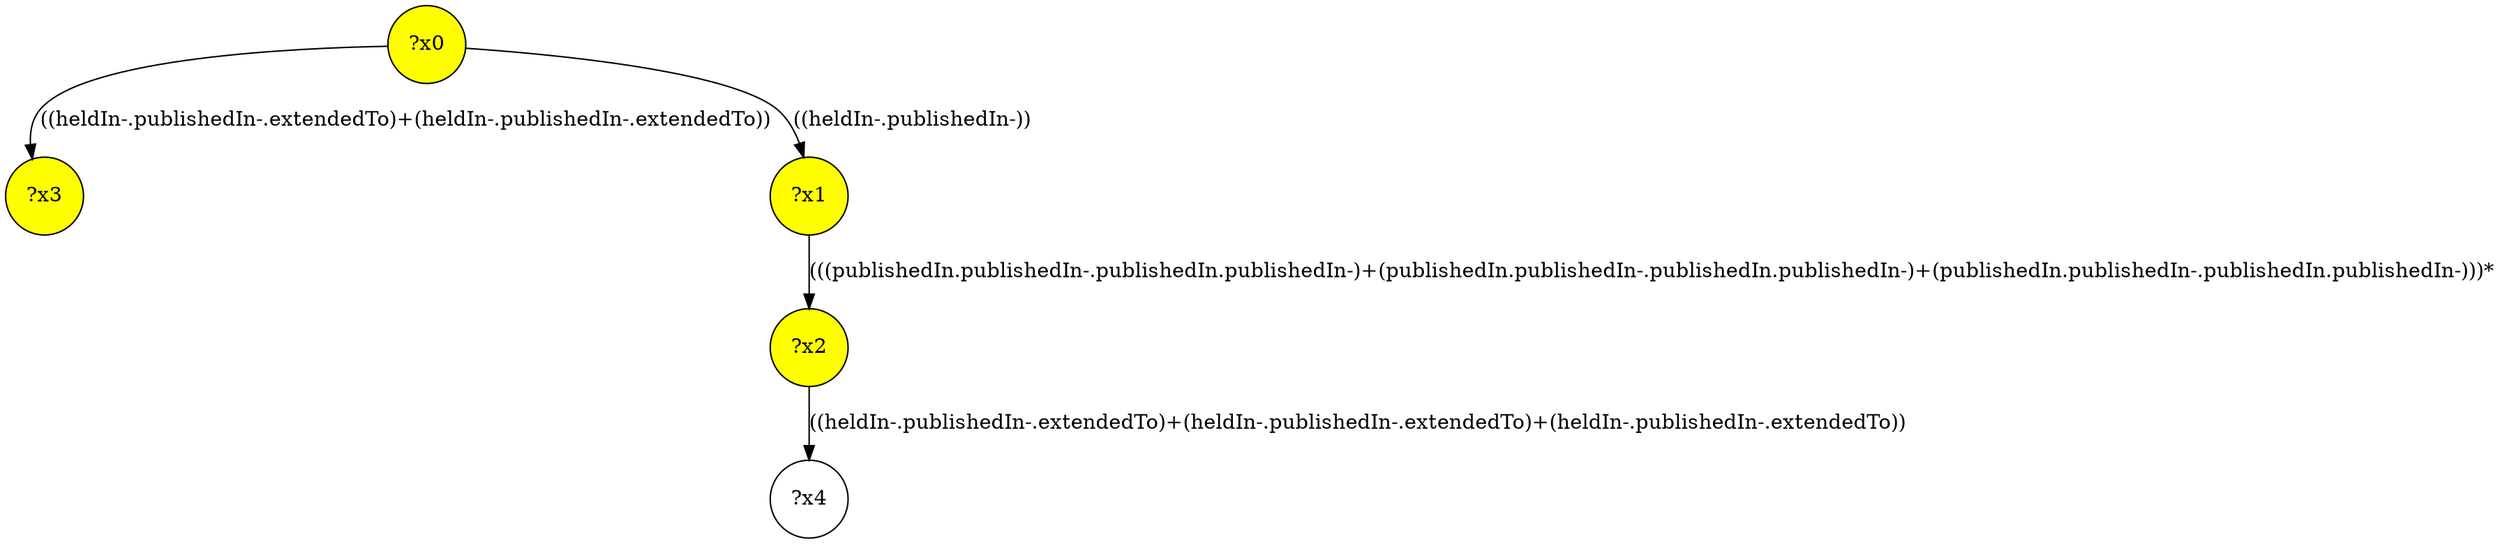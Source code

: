 digraph g {
	x3 [fillcolor="yellow", style="filled," shape=circle, label="?x3"];
	x2 [fillcolor="yellow", style="filled," shape=circle, label="?x2"];
	x0 [fillcolor="yellow", style="filled," shape=circle, label="?x0"];
	x1 [fillcolor="yellow", style="filled," shape=circle, label="?x1"];
	x0 -> x1 [label="((heldIn-.publishedIn-))"];
	x1 -> x2 [label="(((publishedIn.publishedIn-.publishedIn.publishedIn-)+(publishedIn.publishedIn-.publishedIn.publishedIn-)+(publishedIn.publishedIn-.publishedIn.publishedIn-)))*"];
	x0 -> x3 [label="((heldIn-.publishedIn-.extendedTo)+(heldIn-.publishedIn-.extendedTo))"];
	x4 [shape=circle, label="?x4"];
	x2 -> x4 [label="((heldIn-.publishedIn-.extendedTo)+(heldIn-.publishedIn-.extendedTo)+(heldIn-.publishedIn-.extendedTo))"];
}
